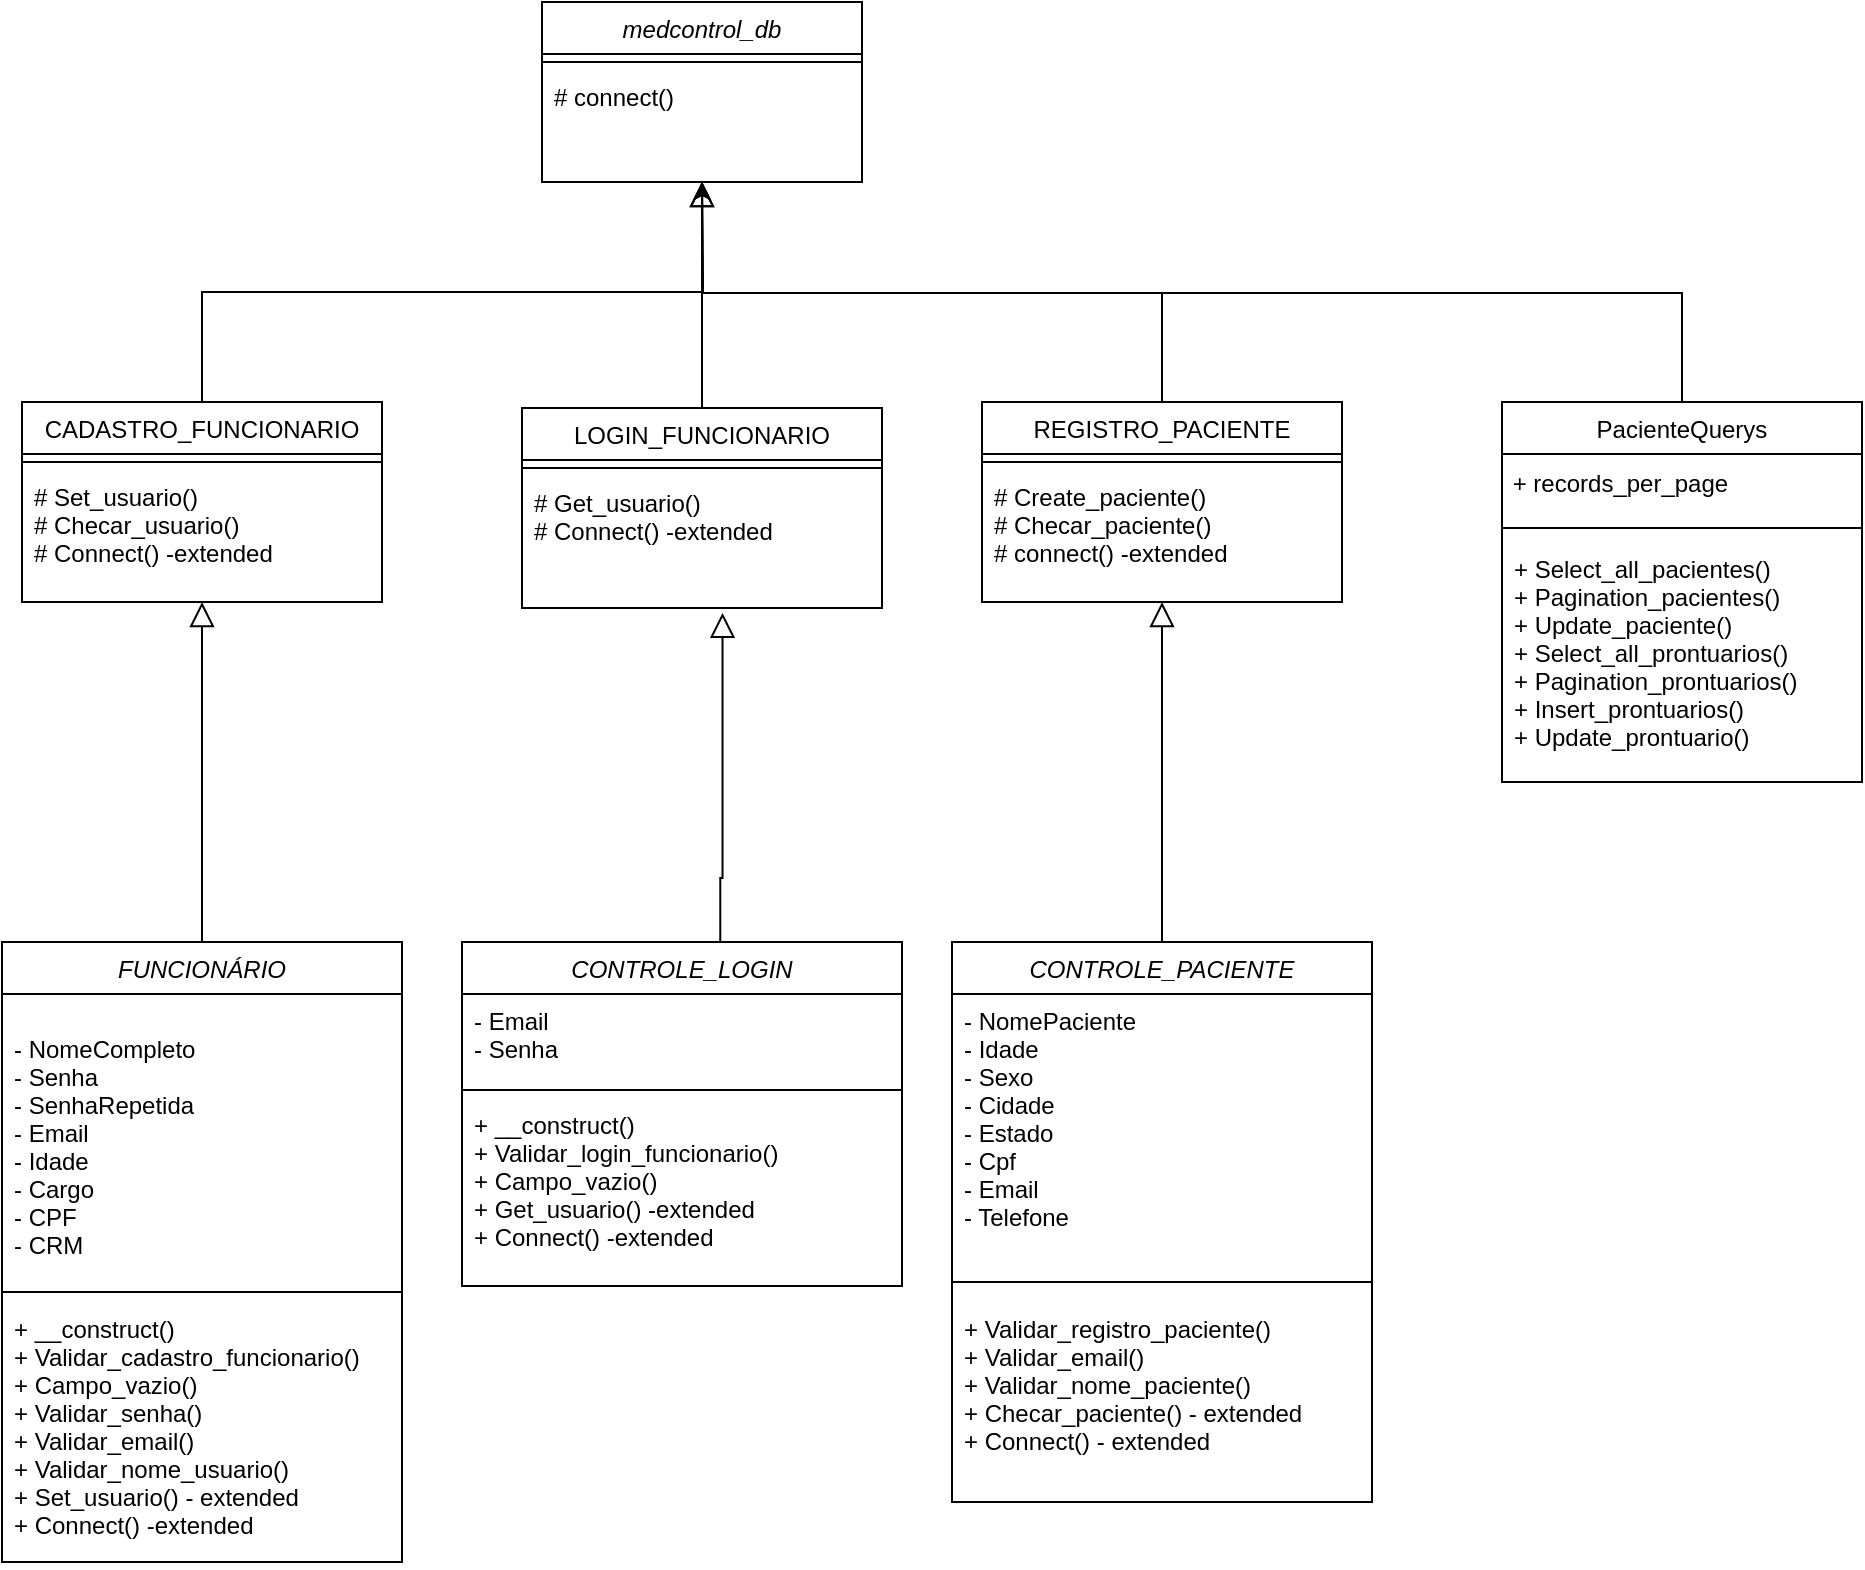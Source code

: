 <mxfile version="24.4.9" type="device">
  <diagram id="C5RBs43oDa-KdzZeNtuy" name="Page-1">
    <mxGraphModel dx="1050" dy="557" grid="1" gridSize="10" guides="1" tooltips="1" connect="1" arrows="1" fold="1" page="1" pageScale="1" pageWidth="1169" pageHeight="827" background="#ffffff" math="0" shadow="0">
      <root>
        <mxCell id="WIyWlLk6GJQsqaUBKTNV-0" />
        <mxCell id="WIyWlLk6GJQsqaUBKTNV-1" parent="WIyWlLk6GJQsqaUBKTNV-0" />
        <mxCell id="zkfFHV4jXpPFQw0GAbJ--0" value="medcontrol_db" style="swimlane;fontStyle=2;align=center;verticalAlign=top;childLayout=stackLayout;horizontal=1;startSize=26;horizontalStack=0;resizeParent=1;resizeLast=0;collapsible=1;marginBottom=0;rounded=0;shadow=0;strokeWidth=1;" parent="WIyWlLk6GJQsqaUBKTNV-1" vertex="1">
          <mxGeometry x="370" y="160" width="160" height="90" as="geometry">
            <mxRectangle x="230" y="140" width="160" height="26" as="alternateBounds" />
          </mxGeometry>
        </mxCell>
        <mxCell id="zkfFHV4jXpPFQw0GAbJ--4" value="" style="line;html=1;strokeWidth=1;align=left;verticalAlign=middle;spacingTop=-1;spacingLeft=3;spacingRight=3;rotatable=0;labelPosition=right;points=[];portConstraint=eastwest;" parent="zkfFHV4jXpPFQw0GAbJ--0" vertex="1">
          <mxGeometry y="26" width="160" height="8" as="geometry" />
        </mxCell>
        <mxCell id="zkfFHV4jXpPFQw0GAbJ--5" value="# connect()" style="text;align=left;verticalAlign=top;spacingLeft=4;spacingRight=4;overflow=hidden;rotatable=0;points=[[0,0.5],[1,0.5]];portConstraint=eastwest;" parent="zkfFHV4jXpPFQw0GAbJ--0" vertex="1">
          <mxGeometry y="34" width="160" height="28" as="geometry" />
        </mxCell>
        <mxCell id="zkfFHV4jXpPFQw0GAbJ--6" value="CADASTRO_FUNCIONARIO" style="swimlane;fontStyle=0;align=center;verticalAlign=top;childLayout=stackLayout;horizontal=1;startSize=26;horizontalStack=0;resizeParent=1;resizeLast=0;collapsible=1;marginBottom=0;rounded=0;shadow=0;strokeWidth=1;" parent="WIyWlLk6GJQsqaUBKTNV-1" vertex="1">
          <mxGeometry x="110" y="360" width="180" height="100" as="geometry">
            <mxRectangle x="130" y="380" width="160" height="26" as="alternateBounds" />
          </mxGeometry>
        </mxCell>
        <mxCell id="zkfFHV4jXpPFQw0GAbJ--9" value="" style="line;html=1;strokeWidth=1;align=left;verticalAlign=middle;spacingTop=-1;spacingLeft=3;spacingRight=3;rotatable=0;labelPosition=right;points=[];portConstraint=eastwest;" parent="zkfFHV4jXpPFQw0GAbJ--6" vertex="1">
          <mxGeometry y="26" width="180" height="8" as="geometry" />
        </mxCell>
        <mxCell id="zkfFHV4jXpPFQw0GAbJ--11" value="# Set_usuario()&#xa;# Checar_usuario()&#xa;# Connect() -extended&#xa;" style="text;align=left;verticalAlign=top;spacingLeft=4;spacingRight=4;overflow=hidden;rotatable=0;points=[[0,0.5],[1,0.5]];portConstraint=eastwest;" parent="zkfFHV4jXpPFQw0GAbJ--6" vertex="1">
          <mxGeometry y="34" width="180" height="66" as="geometry" />
        </mxCell>
        <mxCell id="zkfFHV4jXpPFQw0GAbJ--12" value="" style="endArrow=block;endSize=10;endFill=0;shadow=0;strokeWidth=1;rounded=0;curved=0;edgeStyle=elbowEdgeStyle;elbow=vertical;" parent="WIyWlLk6GJQsqaUBKTNV-1" source="zkfFHV4jXpPFQw0GAbJ--6" target="zkfFHV4jXpPFQw0GAbJ--0" edge="1">
          <mxGeometry width="160" relative="1" as="geometry">
            <mxPoint x="200" y="203" as="sourcePoint" />
            <mxPoint x="200" y="203" as="targetPoint" />
          </mxGeometry>
        </mxCell>
        <mxCell id="zkfFHV4jXpPFQw0GAbJ--16" value="" style="endArrow=block;endSize=10;endFill=0;shadow=0;strokeWidth=1;rounded=0;curved=0;edgeStyle=elbowEdgeStyle;elbow=vertical;exitX=0.5;exitY=0;exitDx=0;exitDy=0;" parent="WIyWlLk6GJQsqaUBKTNV-1" source="9lJRW0mbOuph0sGCFReC-1" edge="1">
          <mxGeometry width="160" relative="1" as="geometry">
            <mxPoint x="450" y="342" as="sourcePoint" />
            <mxPoint x="450" y="250" as="targetPoint" />
            <Array as="points">
              <mxPoint x="500" y="352" />
            </Array>
          </mxGeometry>
        </mxCell>
        <mxCell id="9lJRW0mbOuph0sGCFReC-1" value="LOGIN_FUNCIONARIO" style="swimlane;fontStyle=0;align=center;verticalAlign=top;childLayout=stackLayout;horizontal=1;startSize=26;horizontalStack=0;resizeParent=1;resizeLast=0;collapsible=1;marginBottom=0;rounded=0;shadow=0;strokeWidth=1;" parent="WIyWlLk6GJQsqaUBKTNV-1" vertex="1">
          <mxGeometry x="360" y="363" width="180" height="100" as="geometry">
            <mxRectangle x="130" y="380" width="160" height="26" as="alternateBounds" />
          </mxGeometry>
        </mxCell>
        <mxCell id="9lJRW0mbOuph0sGCFReC-4" value="" style="line;html=1;strokeWidth=1;align=left;verticalAlign=middle;spacingTop=-1;spacingLeft=3;spacingRight=3;rotatable=0;labelPosition=right;points=[];portConstraint=eastwest;" parent="9lJRW0mbOuph0sGCFReC-1" vertex="1">
          <mxGeometry y="26" width="180" height="8" as="geometry" />
        </mxCell>
        <mxCell id="9lJRW0mbOuph0sGCFReC-5" value="# Get_usuario()&#xa;# Connect() -extended" style="text;align=left;verticalAlign=top;spacingLeft=4;spacingRight=4;overflow=hidden;rotatable=0;points=[[0,0.5],[1,0.5]];portConstraint=eastwest;fontStyle=0" parent="9lJRW0mbOuph0sGCFReC-1" vertex="1">
          <mxGeometry y="34" width="180" height="66" as="geometry" />
        </mxCell>
        <mxCell id="9lJRW0mbOuph0sGCFReC-13" style="edgeStyle=orthogonalEdgeStyle;rounded=0;orthogonalLoop=1;jettySize=auto;html=1;exitX=0.5;exitY=0;exitDx=0;exitDy=0;" parent="WIyWlLk6GJQsqaUBKTNV-1" source="9lJRW0mbOuph0sGCFReC-7" edge="1">
          <mxGeometry relative="1" as="geometry">
            <mxPoint x="450" y="250" as="targetPoint" />
          </mxGeometry>
        </mxCell>
        <mxCell id="9lJRW0mbOuph0sGCFReC-7" value="REGISTRO_PACIENTE" style="swimlane;fontStyle=0;align=center;verticalAlign=top;childLayout=stackLayout;horizontal=1;startSize=26;horizontalStack=0;resizeParent=1;resizeLast=0;collapsible=1;marginBottom=0;rounded=0;shadow=0;strokeWidth=1;" parent="WIyWlLk6GJQsqaUBKTNV-1" vertex="1">
          <mxGeometry x="590" y="360" width="180" height="100" as="geometry">
            <mxRectangle x="130" y="380" width="160" height="26" as="alternateBounds" />
          </mxGeometry>
        </mxCell>
        <mxCell id="9lJRW0mbOuph0sGCFReC-10" value="" style="line;html=1;strokeWidth=1;align=left;verticalAlign=middle;spacingTop=-1;spacingLeft=3;spacingRight=3;rotatable=0;labelPosition=right;points=[];portConstraint=eastwest;" parent="9lJRW0mbOuph0sGCFReC-7" vertex="1">
          <mxGeometry y="26" width="180" height="8" as="geometry" />
        </mxCell>
        <mxCell id="9lJRW0mbOuph0sGCFReC-12" value="# Create_paciente()&#xa;# Checar_paciente()&#xa;# connect() -extended" style="text;align=left;verticalAlign=top;spacingLeft=4;spacingRight=4;overflow=hidden;rotatable=0;points=[[0,0.5],[1,0.5]];portConstraint=eastwest;" parent="9lJRW0mbOuph0sGCFReC-7" vertex="1">
          <mxGeometry y="34" width="180" height="60" as="geometry" />
        </mxCell>
        <mxCell id="9lJRW0mbOuph0sGCFReC-17" value="" style="endArrow=block;endSize=10;endFill=0;shadow=0;strokeWidth=1;rounded=0;curved=0;edgeStyle=elbowEdgeStyle;elbow=vertical;exitX=0.587;exitY=0.017;exitDx=0;exitDy=0;entryX=0.557;entryY=1.037;entryDx=0;entryDy=0;entryPerimeter=0;exitPerimeter=0;" parent="WIyWlLk6GJQsqaUBKTNV-1" source="9lJRW0mbOuph0sGCFReC-26" target="9lJRW0mbOuph0sGCFReC-5" edge="1">
          <mxGeometry width="160" relative="1" as="geometry">
            <mxPoint x="449.5" y="626" as="sourcePoint" />
            <mxPoint x="440" y="500" as="targetPoint" />
            <Array as="points">
              <mxPoint x="479.5" y="598" />
            </Array>
          </mxGeometry>
        </mxCell>
        <mxCell id="9lJRW0mbOuph0sGCFReC-18" value="" style="endArrow=block;endSize=10;endFill=0;shadow=0;strokeWidth=1;rounded=0;curved=0;edgeStyle=elbowEdgeStyle;elbow=vertical;exitX=0.5;exitY=0;exitDx=0;exitDy=0;" parent="WIyWlLk6GJQsqaUBKTNV-1" source="9lJRW0mbOuph0sGCFReC-20" edge="1">
          <mxGeometry width="160" relative="1" as="geometry">
            <mxPoint x="199.5" y="626" as="sourcePoint" />
            <mxPoint x="200" y="460" as="targetPoint" />
            <Array as="points">
              <mxPoint x="229.5" y="598" />
            </Array>
          </mxGeometry>
        </mxCell>
        <mxCell id="9lJRW0mbOuph0sGCFReC-19" value="" style="endArrow=block;endSize=10;endFill=0;shadow=0;strokeWidth=1;rounded=0;curved=0;edgeStyle=elbowEdgeStyle;elbow=vertical;exitX=0.5;exitY=0;exitDx=0;exitDy=0;entryX=0.5;entryY=1;entryDx=0;entryDy=0;" parent="WIyWlLk6GJQsqaUBKTNV-1" source="9lJRW0mbOuph0sGCFReC-32" target="9lJRW0mbOuph0sGCFReC-7" edge="1">
          <mxGeometry width="160" relative="1" as="geometry">
            <mxPoint x="679.5" y="626" as="sourcePoint" />
            <mxPoint x="680" y="498" as="targetPoint" />
            <Array as="points">
              <mxPoint x="709.5" y="598" />
            </Array>
          </mxGeometry>
        </mxCell>
        <mxCell id="9lJRW0mbOuph0sGCFReC-20" value="FUNCIONÁRIO" style="swimlane;fontStyle=2;align=center;verticalAlign=top;childLayout=stackLayout;horizontal=1;startSize=26;horizontalStack=0;resizeParent=1;resizeLast=0;collapsible=1;marginBottom=0;rounded=0;shadow=0;strokeWidth=1;" parent="WIyWlLk6GJQsqaUBKTNV-1" vertex="1">
          <mxGeometry x="100" y="630" width="200" height="310" as="geometry">
            <mxRectangle x="230" y="140" width="160" height="26" as="alternateBounds" />
          </mxGeometry>
        </mxCell>
        <mxCell id="9lJRW0mbOuph0sGCFReC-21" value="&#xa;- NomeCompleto&#xa;- Senha&#xa;- SenhaRepetida&#xa;- Email&#xa;- Idade&#xa;- Cargo&#xa;- CPF&#xa;- CRM&#xa;&#xa;" style="text;align=left;verticalAlign=top;spacingLeft=4;spacingRight=4;overflow=hidden;rotatable=0;points=[[0,0.5],[1,0.5]];portConstraint=eastwest;" parent="9lJRW0mbOuph0sGCFReC-20" vertex="1">
          <mxGeometry y="26" width="200" height="144" as="geometry" />
        </mxCell>
        <mxCell id="9lJRW0mbOuph0sGCFReC-24" value="" style="line;html=1;strokeWidth=1;align=left;verticalAlign=middle;spacingTop=-1;spacingLeft=3;spacingRight=3;rotatable=0;labelPosition=right;points=[];portConstraint=eastwest;" parent="9lJRW0mbOuph0sGCFReC-20" vertex="1">
          <mxGeometry y="170" width="200" height="10" as="geometry" />
        </mxCell>
        <mxCell id="9lJRW0mbOuph0sGCFReC-25" value="+ __construct()&#xa;+ Validar_cadastro_funcionario()&#xa;+ Campo_vazio()&#xa;+ Validar_senha()&#xa;+ Validar_email()&#xa;+ Validar_nome_usuario()&#xa;+ Set_usuario() - extended&#xa;+ Connect() -extended&#xa;&#xa;&#xa;&#xa;&#xa;&#xa;&#xa;" style="text;align=left;verticalAlign=top;spacingLeft=4;spacingRight=4;overflow=hidden;rotatable=0;points=[[0,0.5],[1,0.5]];portConstraint=eastwest;" parent="9lJRW0mbOuph0sGCFReC-20" vertex="1">
          <mxGeometry y="180" width="200" height="130" as="geometry" />
        </mxCell>
        <mxCell id="9lJRW0mbOuph0sGCFReC-26" value="CONTROLE_LOGIN" style="swimlane;fontStyle=2;align=center;verticalAlign=top;childLayout=stackLayout;horizontal=1;startSize=26;horizontalStack=0;resizeParent=1;resizeLast=0;collapsible=1;marginBottom=0;rounded=0;shadow=0;strokeWidth=1;" parent="WIyWlLk6GJQsqaUBKTNV-1" vertex="1">
          <mxGeometry x="330" y="630" width="220" height="172" as="geometry">
            <mxRectangle x="230" y="140" width="160" height="26" as="alternateBounds" />
          </mxGeometry>
        </mxCell>
        <mxCell id="9lJRW0mbOuph0sGCFReC-27" value="- Email&#xa;- Senha" style="text;align=left;verticalAlign=top;spacingLeft=4;spacingRight=4;overflow=hidden;rotatable=0;points=[[0,0.5],[1,0.5]];portConstraint=eastwest;" parent="9lJRW0mbOuph0sGCFReC-26" vertex="1">
          <mxGeometry y="26" width="220" height="44" as="geometry" />
        </mxCell>
        <mxCell id="9lJRW0mbOuph0sGCFReC-30" value="" style="line;html=1;strokeWidth=1;align=left;verticalAlign=middle;spacingTop=-1;spacingLeft=3;spacingRight=3;rotatable=0;labelPosition=right;points=[];portConstraint=eastwest;" parent="9lJRW0mbOuph0sGCFReC-26" vertex="1">
          <mxGeometry y="70" width="220" height="8" as="geometry" />
        </mxCell>
        <mxCell id="9lJRW0mbOuph0sGCFReC-31" value="+ __construct()&#xa;+ Validar_login_funcionario()&#xa;+ Campo_vazio()&#xa;+ Get_usuario() -extended&#xa;+ Connect() -extended&#xa;&#xa;" style="text;align=left;verticalAlign=top;spacingLeft=4;spacingRight=4;overflow=hidden;rotatable=0;points=[[0,0.5],[1,0.5]];portConstraint=eastwest;" parent="9lJRW0mbOuph0sGCFReC-26" vertex="1">
          <mxGeometry y="78" width="220" height="94" as="geometry" />
        </mxCell>
        <mxCell id="9lJRW0mbOuph0sGCFReC-32" value="CONTROLE_PACIENTE" style="swimlane;fontStyle=2;align=center;verticalAlign=top;childLayout=stackLayout;horizontal=1;startSize=26;horizontalStack=0;resizeParent=1;resizeLast=0;collapsible=1;marginBottom=0;rounded=0;shadow=0;strokeWidth=1;" parent="WIyWlLk6GJQsqaUBKTNV-1" vertex="1">
          <mxGeometry x="575" y="630" width="210" height="280" as="geometry">
            <mxRectangle x="230" y="140" width="160" height="26" as="alternateBounds" />
          </mxGeometry>
        </mxCell>
        <mxCell id="9lJRW0mbOuph0sGCFReC-33" value="- NomePaciente&#xa;- Idade&#xa;- Sexo&#xa;- Cidade&#xa;- Estado&#xa;- Cpf&#xa;- Email&#xa;- Telefone&#xa;" style="text;align=left;verticalAlign=top;spacingLeft=4;spacingRight=4;overflow=hidden;rotatable=0;points=[[0,0.5],[1,0.5]];portConstraint=eastwest;" parent="9lJRW0mbOuph0sGCFReC-32" vertex="1">
          <mxGeometry y="26" width="210" height="134" as="geometry" />
        </mxCell>
        <mxCell id="9lJRW0mbOuph0sGCFReC-36" value="" style="line;html=1;strokeWidth=1;align=left;verticalAlign=middle;spacingTop=-1;spacingLeft=3;spacingRight=3;rotatable=0;labelPosition=right;points=[];portConstraint=eastwest;" parent="9lJRW0mbOuph0sGCFReC-32" vertex="1">
          <mxGeometry y="160" width="210" height="20" as="geometry" />
        </mxCell>
        <mxCell id="9lJRW0mbOuph0sGCFReC-37" value="+ Validar_registro_paciente()&#xa;+ Validar_email()&#xa;+ Validar_nome_paciente()&#xa;+ Checar_paciente() - extended&#xa;+ Connect() - extended" style="text;align=left;verticalAlign=top;spacingLeft=4;spacingRight=4;overflow=hidden;rotatable=0;points=[[0,0.5],[1,0.5]];portConstraint=eastwest;" parent="9lJRW0mbOuph0sGCFReC-32" vertex="1">
          <mxGeometry y="180" width="210" height="100" as="geometry" />
        </mxCell>
        <mxCell id="JctT_jBCGyrJP3BVVUIo-4" style="edgeStyle=orthogonalEdgeStyle;rounded=0;orthogonalLoop=1;jettySize=auto;html=1;exitX=0.5;exitY=0;exitDx=0;exitDy=0;" edge="1" parent="WIyWlLk6GJQsqaUBKTNV-1" source="JctT_jBCGyrJP3BVVUIo-0">
          <mxGeometry relative="1" as="geometry">
            <mxPoint x="450" y="250" as="targetPoint" />
          </mxGeometry>
        </mxCell>
        <mxCell id="JctT_jBCGyrJP3BVVUIo-0" value="PacienteQuerys" style="swimlane;fontStyle=0;align=center;verticalAlign=top;childLayout=stackLayout;horizontal=1;startSize=26;horizontalStack=0;resizeParent=1;resizeLast=0;collapsible=1;marginBottom=0;rounded=0;shadow=0;strokeWidth=1;" vertex="1" parent="WIyWlLk6GJQsqaUBKTNV-1">
          <mxGeometry x="850" y="360" width="180" height="190" as="geometry">
            <mxRectangle x="130" y="380" width="160" height="26" as="alternateBounds" />
          </mxGeometry>
        </mxCell>
        <mxCell id="JctT_jBCGyrJP3BVVUIo-3" value="&amp;nbsp;+ records_per_page" style="text;html=1;align=left;verticalAlign=middle;resizable=0;points=[];autosize=1;strokeColor=none;fillColor=none;" vertex="1" parent="JctT_jBCGyrJP3BVVUIo-0">
          <mxGeometry y="26" width="180" height="30" as="geometry" />
        </mxCell>
        <mxCell id="JctT_jBCGyrJP3BVVUIo-1" value="" style="line;html=1;strokeWidth=1;align=left;verticalAlign=middle;spacingTop=-1;spacingLeft=3;spacingRight=3;rotatable=0;labelPosition=right;points=[];portConstraint=eastwest;" vertex="1" parent="JctT_jBCGyrJP3BVVUIo-0">
          <mxGeometry y="56" width="180" height="14" as="geometry" />
        </mxCell>
        <mxCell id="JctT_jBCGyrJP3BVVUIo-2" value="+ Select_all_pacientes()&#xa;+ Pagination_pacientes()&#xa;+ Update_paciente()&#xa;+ Select_all_prontuarios()&#xa;+ Pagination_prontuarios()&#xa;+ Insert_prontuarios()&#xa;+ Update_prontuario()&#xa;&#xa;" style="text;align=left;verticalAlign=top;spacingLeft=4;spacingRight=4;overflow=hidden;rotatable=0;points=[[0,0.5],[1,0.5]];portConstraint=eastwest;" vertex="1" parent="JctT_jBCGyrJP3BVVUIo-0">
          <mxGeometry y="70" width="180" height="110" as="geometry" />
        </mxCell>
      </root>
    </mxGraphModel>
  </diagram>
</mxfile>
